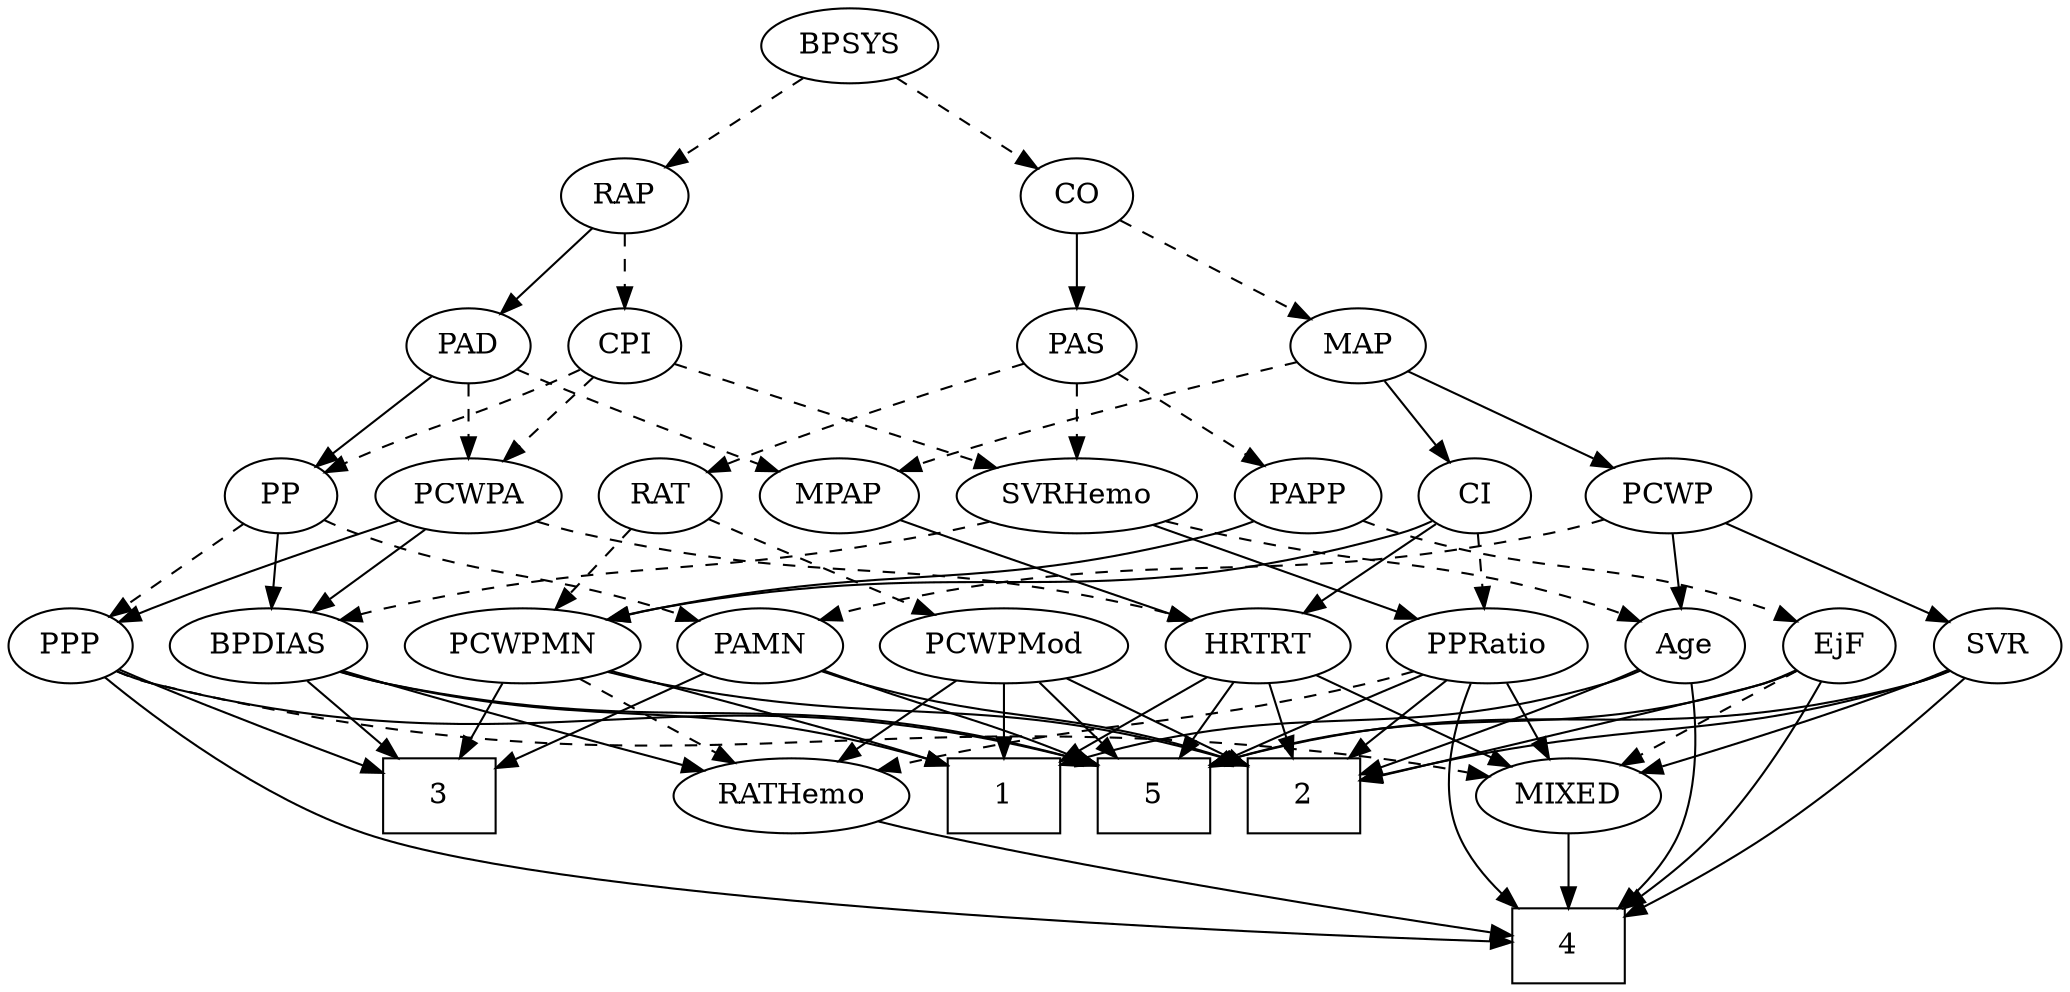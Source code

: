 strict digraph {
	graph [bb="0,0,900,468"];
	node [label="\N"];
	1	[height=0.5,
		pos="267,90",
		shape=box,
		width=0.75];
	2	[height=0.5,
		pos="427,90",
		shape=box,
		width=0.75];
	3	[height=0.5,
		pos="501,90",
		shape=box,
		width=0.75];
	4	[height=0.5,
		pos="659,18",
		shape=box,
		width=0.75];
	5	[height=0.5,
		pos="574,90",
		shape=box,
		width=0.75];
	Age	[height=0.5,
		pos="267,162",
		width=0.75];
	Age -> 1	[pos="e,267,108.1 267,143.7 267,135.98 267,126.71 267,118.11",
		style=solid];
	Age -> 2	[pos="e,399.78,102.29 288.25,150.8 293.09,148.53 298.2,146.15 303,144 332.21,130.86 365.62,116.63 390.4,106.22",
		style=solid];
	Age -> 4	[pos="e,631.88,18.735 278.45,145.58 294.49,125.2 325.68,89.809 361,72 447.13,28.567 562.97,20.171 621.62,18.897",
		style=solid];
	EjF	[height=0.5,
		pos="727,162",
		width=0.75];
	EjF -> 2	[pos="e,454.07,104.14 706.46,150.08 701.5,147.79 696.15,145.59 691,144 593.81,113.98 562.48,137.02 465,108 464.55,107.87 464.09,107.73 \
463.64,107.59",
		style=solid];
	EjF -> 4	[pos="e,679.43,36.206 726.02,143.69 724.36,125.06 719.92,95.004 708,72 702.61,61.608 694.63,51.744 686.67,43.406",
		style=solid];
	EjF -> 5	[pos="e,601.09,103.88 705.71,150.85 700.88,148.58 695.77,146.19 691,144 657.84,128.81 647.35,124.96 610.49,108.17",
		style=solid];
	MIXED	[height=0.5,
		pos="659,90",
		width=1.1193];
	EjF -> MIXED	[pos="e,674.49,106.95 712.91,146.5 703.89,137.22 691.99,124.97 681.67,114.34",
		style=dashed];
	RAP	[height=0.5,
		pos="598,378",
		width=0.77632];
	PAD	[height=0.5,
		pos="672,306",
		width=0.79437];
	RAP -> PAD	[pos="e,656.68,321.49 613.33,362.5 623.75,352.64 637.7,339.44 649.39,328.38",
		style=solid];
	CPI	[height=0.5,
		pos="598,306",
		width=0.75];
	RAP -> CPI	[pos="e,598,324.1 598,359.7 598,351.98 598,342.71 598,334.11",
		style=dashed];
	MIXED -> 4	[pos="e,659,36.104 659,71.697 659,63.983 659,54.712 659,46.112",
		style=solid];
	MPAP	[height=0.5,
		pos="489,234",
		width=0.97491];
	HRTRT	[height=0.5,
		pos="552,162",
		width=1.1013];
	MPAP -> HRTRT	[pos="e,537.62,178.98 502.98,217.46 511.18,208.35 521.71,196.65 530.9,186.43",
		style=solid];
	BPSYS	[height=0.5,
		pos="543,450",
		width=1.0471];
	BPSYS -> RAP	[pos="e,585.69,394.67 555.75,432.76 562.79,423.8 571.66,412.51 579.46,402.59",
		style=dashed];
	CO	[height=0.5,
		pos="489,378",
		width=0.75];
	BPSYS -> CO	[pos="e,501.08,394.67 530.47,432.76 523.56,423.8 514.85,412.51 507.2,402.59",
		style=dashed];
	PAD -> MPAP	[pos="e,515.95,245.54 649.62,294.64 644.51,292.37 639.09,290.05 634,288 589.77,270.26 577.67,268.59 533,252 530.49,251.07 527.91,250.1 \
525.31,249.12",
		style=dashed];
	PCWPA	[height=0.5,
		pos="672,234",
		width=1.1555];
	PAD -> PCWPA	[pos="e,672,252.1 672,287.7 672,279.98 672,270.71 672,262.11",
		style=dashed];
	PP	[height=0.5,
		pos="759,234",
		width=0.75];
	PAD -> PP	[pos="e,742.43,248.33 689.18,291.17 702.1,280.78 719.97,266.4 734.4,254.79",
		style=solid];
	PAS	[height=0.5,
		pos="336,306",
		width=0.75];
	CO -> PAS	[pos="e,357.98,317.06 467.4,367.12 441.24,355.15 396.96,334.89 367.12,321.24",
		style=solid];
	MAP	[height=0.5,
		pos="489,306",
		width=0.84854];
	CO -> MAP	[pos="e,489,324.1 489,359.7 489,351.98 489,342.71 489,334.11",
		style=dashed];
	RAT	[height=0.5,
		pos="137,234",
		width=0.75827];
	PAS -> RAT	[pos="e,158.12,245.52 311.63,298.13 279.46,288.82 221.26,271.15 173,252 171.16,251.27 169.29,250.5 167.42,249.69",
		style=dashed];
	SVRHemo	[height=0.5,
		pos="386,234",
		width=1.3902];
	PAS -> SVRHemo	[pos="e,373.88,251.96 347.09,289.46 353.23,280.87 361.02,269.97 368,260.19",
		style=dashed];
	PAPP	[height=0.5,
		pos="286,234",
		width=0.88464];
	PAS -> PAPP	[pos="e,297.41,250.98 324.9,289.46 318.58,280.62 310.52,269.34 303.38,259.34",
		style=dashed];
	PAMN	[height=0.5,
		pos="646,162",
		width=1.011];
	PAMN -> 2	[pos="e,454.18,103.8 618.55,150.12 612.79,147.98 606.72,145.83 601,144 541.45,124.93 523.95,128.84 465,108 464.55,107.84 464.11,107.68 \
463.66,107.52",
		style=solid];
	PAMN -> 3	[pos="e,528.18,104.12 620.74,148.81 597.69,137.68 563.35,121.1 537.34,108.55",
		style=solid];
	PAMN -> 5	[pos="e,591.7,108.21 630.02,145.46 620.88,136.58 609.23,125.25 598.91,115.23",
		style=solid];
	RATHemo	[height=0.5,
		pos="173,90",
		width=1.3721];
	RATHemo -> 4	[pos="e,631.71,20.839 208.97,77.476 216.21,75.435 223.8,73.489 231,72 373.55,42.484 546.46,27.23 621.38,21.6",
		style=solid];
	CPI -> PCWPA	[pos="e,655.5,250.61 612.97,290.83 622.99,281.36 636.4,268.67 647.9,257.79",
		style=dashed];
	CPI -> SVRHemo	[pos="e,421.81,246.82 574.09,297.11 539.56,285.7 475.08,264.41 431.35,249.98",
		style=dashed];
	CPI -> PP	[pos="e,737.77,245.27 619.22,294.73 624.06,292.46 629.18,290.11 634,288 673.08,270.88 683.91,269.12 723,252 724.8,251.21 726.65,250.38 \
728.51,249.54",
		style=dashed];
	PCWPMod	[height=0.5,
		pos="51.995,162",
		width=1.4443];
	RAT -> PCWPMod	[pos="e,71.31,178.91 120.61,219.5 108.94,209.9 92.99,196.76 79.404,185.57",
		style=dashed];
	PCWPMN	[height=0.5,
		pos="172,162",
		width=1.3902];
	RAT -> PCWPMN	[pos="e,163.43,180.12 145.11,216.76 149.19,208.61 154.23,198.53 158.84,189.31",
		style=dashed];
	SVR	[height=0.5,
		pos="800,162",
		width=0.77632];
	SVR -> 2	[pos="e,454.03,104.27 778.9,149.95 773.81,147.66 768.3,145.5 763,144 634.62,107.71 593.55,143.64 465,108 464.54,107.87 464.09,107.74 463.63,\
107.61",
		style=solid];
	SVR -> 4	[pos="e,684.09,36.076 789.03,145.27 775.72,126.72 752.04,95.449 728,72 717.12,61.393 704.14,50.939 692.38,42.155",
		style=solid];
	SVR -> 5	[pos="e,601.26,104.6 778.38,150.19 773.4,147.95 768.08,145.75 763,144 699.9,122.32 677.92,130.23 611.01,107.95",
		style=solid];
	SVR -> MIXED	[pos="e,684.93,103.88 778.58,150.37 756.11,139.22 720.45,121.51 693.9,108.33",
		style=solid];
	PCWPMod -> 1	[pos="e,239.67,104.44 90.854,149.84 133.91,137.42 200.41,118.09 230.18,107.87",
		style=solid];
	PCWPMod -> 2	[pos="e,399.93,94.595 90.238,149.68 97.748,147.65 105.59,145.65 113,144 212.25,121.86 331,104.17 389.97,95.969",
		style=solid];
	PCWPMod -> 5	[pos="e,546.91,104.72 89.486,149.37 97.2,147.31 105.31,145.38 113,144 299.12,110.47 354.12,156.2 537,108 537.1,107.97 537.2,107.95 537.3,\
107.92",
		style=solid];
	PCWPMod -> RATHemo	[pos="e,147.79,105.58 77.656,146.15 95.503,135.83 119.48,121.96 138.93,110.71",
		style=solid];
	BPDIAS	[height=0.5,
		pos="452,162",
		width=1.1735];
	PCWPA -> BPDIAS	[pos="e,484.06,173.83 640.21,222.26 633.85,220.16 627.22,217.99 621,216 568.76,199.33 555.23,196.67 503,180 499.93,179.02 496.76,178 493.58,\
176.96",
		style=solid];
	PPP	[height=0.5,
		pos="873,162",
		width=0.75];
	PCWPA -> PPP	[pos="e,851.88,173.55 703.8,222.31 710.15,220.2 716.78,218.02 723,216 773.53,199.6 787.53,199.39 837,180 838.83,179.28 840.7,178.51 842.58,\
177.71",
		style=solid];
	PCWPA -> HRTRT	[pos="e,575.65,176.8 648.29,219.17 630.04,208.53 604.63,193.7 584.49,181.96",
		style=dashed];
	PCWPMN -> 1	[pos="e,243.64,108.21 193.08,145.46 205.48,136.33 221.41,124.59 235.3,114.35",
		style=solid];
	PCWPMN -> 2	[pos="e,399.69,98.232 209.74,150.02 216.8,148 224.12,145.92 231,144 286.28,128.56 350.53,111.32 389.97,100.82",
		style=solid];
	PCWPMN -> 3	[pos="e,473.93,104.15 208.63,149.67 216,147.61 223.71,145.61 231,144 332.89,121.51 362.93,137.57 463,108 463.45,107.87 463.9,107.73 464.35,\
107.59",
		style=solid];
	PCWPMN -> RATHemo	[pos="e,172.75,108.1 172.24,143.7 172.35,135.98 172.49,126.71 172.61,118.11",
		style=dashed];
	SVRHemo -> Age	[pos="e,286.79,174.65 361.05,218.33 341.9,207.06 315.44,191.5 295.47,179.75",
		style=dashed];
	SVRHemo -> BPDIAS	[pos="e,436.77,179.15 401.3,216.76 409.8,207.75 420.52,196.39 429.91,186.43",
		style=dashed];
	PPRatio	[height=0.5,
		pos="352,162",
		width=1.1013];
	SVRHemo -> PPRatio	[pos="e,360.15,179.79 377.76,216.05 373.8,207.89 368.95,197.91 364.54,188.82",
		style=solid];
	BPDIAS -> 1	[pos="e,294.27,101.32 421.45,149.44 389.22,137.25 338.43,118.03 303.97,104.99",
		style=solid];
	BPDIAS -> 3	[pos="e,488.78,108.45 463.61,144.41 469.36,136.2 476.43,126.1 482.87,116.9",
		style=solid];
	BPDIAS -> 5	[pos="e,546.97,106.51 476.1,147.17 493.8,137.01 518.15,123.04 538.13,111.58",
		style=solid];
	BPDIAS -> RATHemo	[pos="e,209.7,102.22 420.61,149.92 414.16,147.82 407.39,145.74 401,144 326.46,123.76 305.88,126.88 231,108 227.21,107.05 223.3,106.01 \
219.39,104.94",
		style=solid];
	MAP -> MPAP	[pos="e,489,252.1 489,287.7 489,279.98 489,270.71 489,262.11",
		style=dashed];
	PCWP	[height=0.5,
		pos="577,234",
		width=0.97491];
	MAP -> PCWP	[pos="e,558.74,249.52 506.38,291.17 519.03,281.11 536.37,267.32 550.7,255.91",
		style=solid];
	CI	[height=0.5,
		pos="209,234",
		width=0.75];
	MAP -> CI	[pos="e,229.6,245.71 459.49,300.81 413.02,293.73 320.31,277.59 245,252 243.08,251.35 241.13,250.63 239.19,249.85",
		style=solid];
	PP -> PAMN	[pos="e,667.97,176.61 739.83,221.13 722.49,210.39 696.68,194.4 676.51,181.9",
		style=dashed];
	PP -> BPDIAS	[pos="e,483.05,174.23 738.45,222.1 733.5,219.81 728.14,217.6 723,216 628.39,186.56 599.19,203.74 503,180 499.63,179.17 496.17,178.22 492.71,\
177.21",
		style=solid];
	PP -> PPP	[pos="e,853.56,174.93 778.33,221.13 796.59,209.91 824.19,192.97 844.88,180.26",
		style=dashed];
	PPP -> 3	[pos="e,528.11,104.6 852.5,149.94 847.54,147.65 842.18,145.49 837,144 708.38,106.95 666.81,144.38 538,108 537.89,107.97 537.79,107.94 \
537.69,107.91",
		style=solid];
	PPP -> 4	[pos="e,686.28,32.282 856.7,147.16 834.79,128.88 794.27,96.162 757,72 737.28,59.22 714.21,46.634 695.4,36.937",
		style=solid];
	PPP -> 5	[pos="e,601.19,104.82 852.46,150.08 847.5,147.79 842.15,145.59 837,144 742.44,114.83 709.66,136.65 610.95,107.78",
		style=solid];
	PPP -> MIXED	[pos="e,693.3,99.555 851.91,150.39 847.07,148.14 841.9,145.88 837,144 792.26,126.89 739.52,111.79 703.11,102.13",
		style=dashed];
	PPRatio -> 2	[pos="e,408.56,108.21 368.64,145.46 378.16,136.58 390.3,125.25 401.04,115.23",
		style=solid];
	PPRatio -> 4	[pos="e,631.9,21.196 354.67,143.7 358.77,123.31 368.63,89.955 391,72 426.12,43.801 556.64,28.272 621.67,22.134",
		style=solid];
	PPRatio -> 5	[pos="e,546.73,104.16 382.2,150.12 388.39,148.01 394.88,145.87 401,144 460.8,125.74 478.15,129.13 537,108 537.1,107.96 537.2,107.93 537.3,\
107.89",
		style=solid];
	PPRatio -> MIXED	[pos="e,629.17,102.21 381.56,149.87 387.91,147.73 394.63,145.64 401,144 492.27,120.47 518.72,131.53 610,108 613.13,107.19 616.36,106.27 \
619.58,105.29",
		style=solid];
	PPRatio -> RATHemo	[pos="e,205.47,103.7 322.84,149.6 293.53,138.14 248.08,120.36 214.91,107.39",
		style=dashed];
	PCWP -> Age	[pos="e,287.53,173.93 550.77,221.82 544.99,219.65 538.85,217.57 533,216 433.06,189.2 401.9,210.4 303,180 301.06,179.41 299.1,178.73 297.14,\
177.99",
		style=solid];
	PCWP -> PAMN	[pos="e,630.72,178.49 592.31,217.46 601.51,208.13 613.38,196.09 623.62,185.7",
		style=dashed];
	PCWP -> SVR	[pos="e,778.36,173.74 603.81,222.05 609.44,219.92 615.38,217.79 621,216 683.03,196.23 701.6,201.68 763,180 764.9,179.33 766.83,178.6 768.77,\
177.83",
		style=solid];
	CI -> PCWPMN	[pos="e,181.05,180.12 200.41,216.76 196.06,208.53 190.66,198.32 185.75,189.02",
		style=solid];
	CI -> PPRatio	[pos="e,325.95,175.75 230.1,222.67 252.89,211.51 289.59,193.55 316.77,180.24",
		style=dashed];
	CI -> HRTRT	[pos="e,522.73,174.19 229.51,222.01 234.47,219.72 239.83,217.54 245,216 355.94,182.9 390.43,207.1 503,180 506.34,179.2 509.77,178.25 513.19,\
177.23",
		style=solid];
	PAPP -> EjF	[pos="e,706.52,174.14 309.88,221.72 315.39,219.5 321.32,217.43 327,216 484.68,176.44 534.31,223.34 691,180 692.94,179.46 694.92,178.82 \
696.88,178.12",
		style=dashed];
	PAPP -> PCWPMN	[pos="e,196.33,177.94 265.09,220.16 248.25,209.82 224.28,195.11 204.88,183.19",
		style=solid];
	HRTRT -> 1	[pos="e,294.14,96.059 522.11,150.03 515.83,147.9 509.23,145.78 503,144 433.53,124.22 350.88,107.09 304.12,97.986",
		style=solid];
	HRTRT -> 2	[pos="e,454.06,106.16 527.89,147.5 509.48,137.19 483.8,122.81 462.96,111.14",
		style=solid];
	HRTRT -> 5	[pos="e,568.57,108.28 557.32,144.05 559.77,136.26 562.74,126.82 565.48,118.08",
		style=solid];
	HRTRT -> MIXED	[pos="e,637.01,105.38 573.65,146.83 589.35,136.56 610.81,122.52 628.29,111.09",
		style=solid];
}
